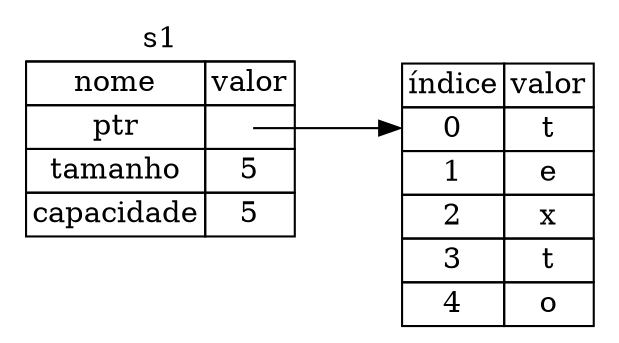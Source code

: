 digraph {
    rankdir=LR;
    overlap=false;
    dpi=300.0;
    node [shape="plaintext"];

    table0[label=<<TABLE BORDER="0" CELLBORDER="1" CELLSPACING="0">
        <TR><TD COLSPAN="2" SIDES="B">s1</TD></TR>
        <TR><TD>nome</TD><TD>valor</TD></TR>
        <TR><TD>ptr</TD><TD PORT="pointer"></TD></TR>
        <TR><TD>tamanho</TD><TD>5</TD></TR>
        <TR><TD>capacidade</TD><TD>5</TD></TR>
    </TABLE>>];
    table1[label=<<TABLE BORDER="0" CELLBORDER="1" CELLSPACING="0">
        <TR><TD>índice</TD><TD>valor</TD></TR>
        <TR><TD PORT="pointee">0</TD><TD>t</TD></TR>
        <TR><TD>1</TD><TD>e</TD></TR>
        <TR><TD>2</TD><TD>x</TD></TR>
        <TR><TD>3</TD><TD>t</TD></TR>
        <TR><TD>4</TD><TD>o</TD></TR>
    </TABLE>>];

    edge[tailclip="false"];
    table0:pointer:c -> table1:pointee;
}

